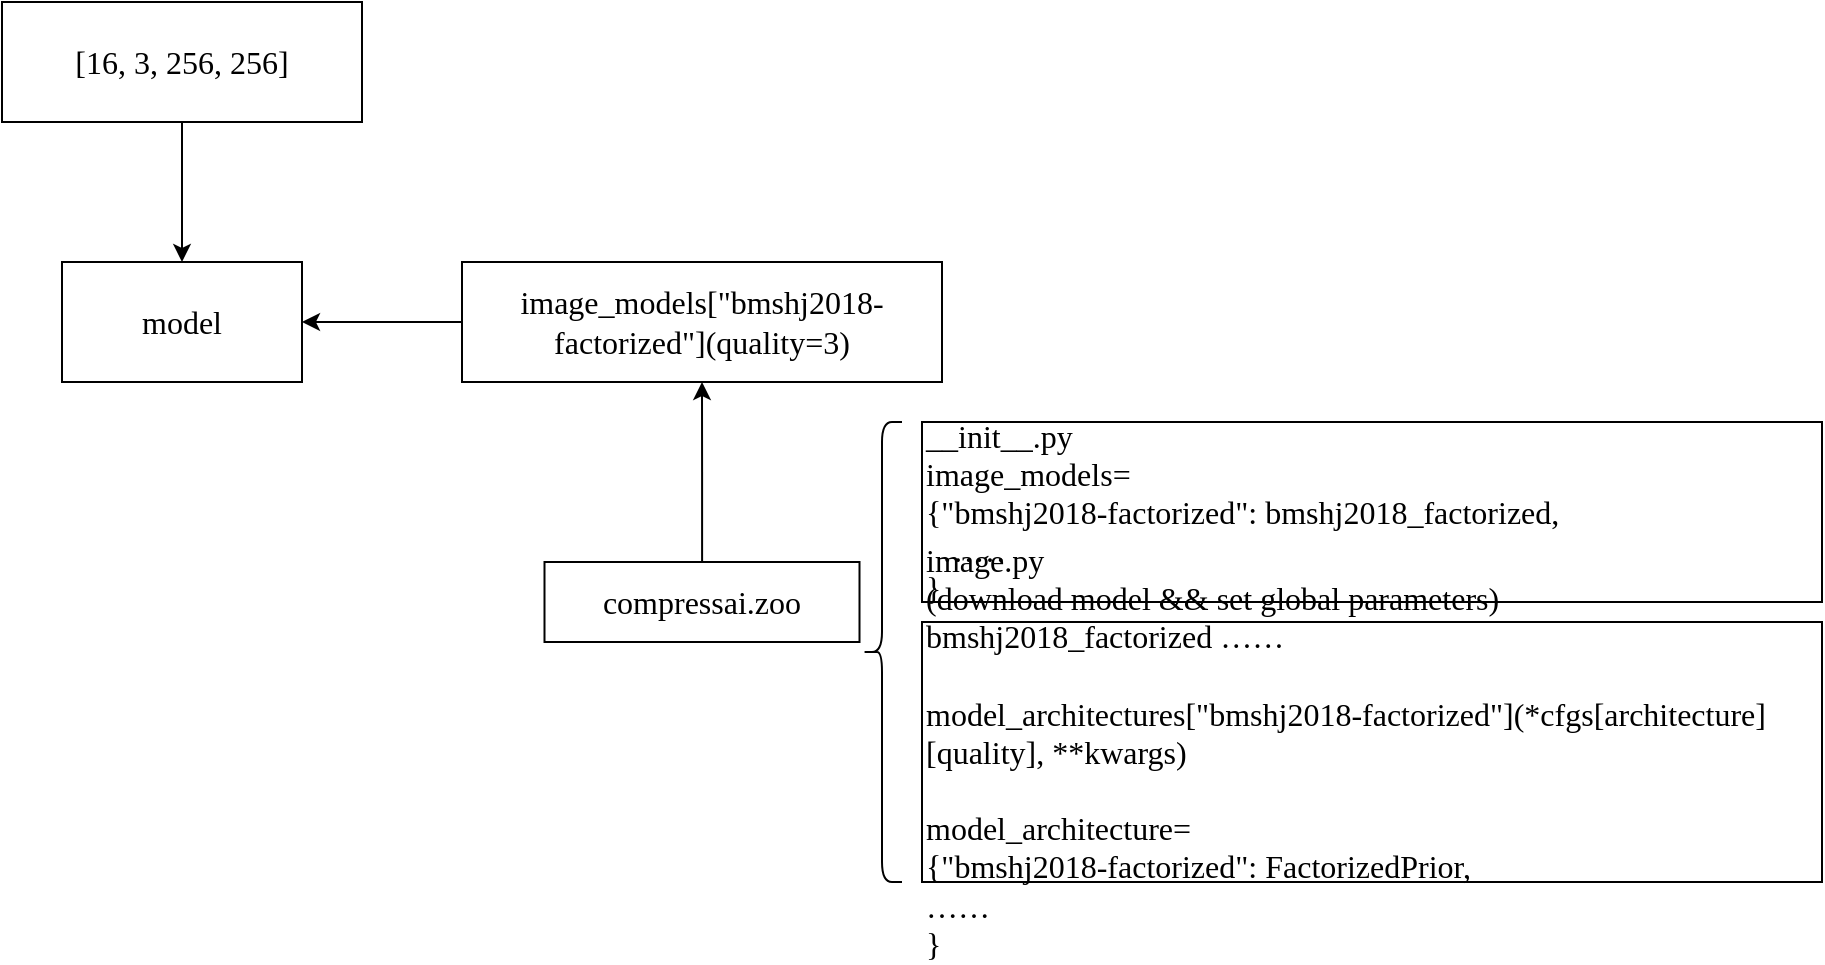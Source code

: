 <mxfile version="20.0.3" type="github">
  <diagram id="2_RPqlqdWzfG0cwzjeVh" name="Page-1">
    <mxGraphModel dx="1349" dy="977" grid="1" gridSize="10" guides="1" tooltips="1" connect="1" arrows="1" fold="1" page="1" pageScale="1" pageWidth="827" pageHeight="1169" math="0" shadow="0">
      <root>
        <mxCell id="0" />
        <mxCell id="1" parent="0" />
        <mxCell id="9_yFKXLl_1HZHt2PYPIF-3" value="" style="edgeStyle=orthogonalEdgeStyle;rounded=0;orthogonalLoop=1;jettySize=auto;html=1;fontFamily=Lucida Console;fontSize=16;" edge="1" parent="1" source="9_yFKXLl_1HZHt2PYPIF-1" target="9_yFKXLl_1HZHt2PYPIF-2">
          <mxGeometry relative="1" as="geometry" />
        </mxCell>
        <mxCell id="9_yFKXLl_1HZHt2PYPIF-1" value="[16, 3, 256, 256]" style="whiteSpace=wrap;html=1;fontFamily=Lucida Console;fontSize=16;" vertex="1" parent="1">
          <mxGeometry x="40" y="210" width="180" height="60" as="geometry" />
        </mxCell>
        <mxCell id="9_yFKXLl_1HZHt2PYPIF-2" value="model" style="whiteSpace=wrap;html=1;fontSize=16;fontFamily=Lucida Console;" vertex="1" parent="1">
          <mxGeometry x="70" y="340" width="120" height="60" as="geometry" />
        </mxCell>
        <mxCell id="9_yFKXLl_1HZHt2PYPIF-6" value="" style="edgeStyle=orthogonalEdgeStyle;rounded=0;orthogonalLoop=1;jettySize=auto;html=1;fontFamily=Lucida Console;fontSize=16;" edge="1" parent="1" source="9_yFKXLl_1HZHt2PYPIF-4" target="9_yFKXLl_1HZHt2PYPIF-2">
          <mxGeometry relative="1" as="geometry" />
        </mxCell>
        <mxCell id="9_yFKXLl_1HZHt2PYPIF-4" value="image_models[&quot;bmshj2018-factorized&lt;span style=&quot;background-color: initial;&quot;&gt;&quot;](quality=3)&lt;/span&gt;" style="whiteSpace=wrap;html=1;fontSize=16;fontFamily=Lucida Console;" vertex="1" parent="1">
          <mxGeometry x="270" y="340" width="240" height="60" as="geometry" />
        </mxCell>
        <mxCell id="9_yFKXLl_1HZHt2PYPIF-9" value="" style="edgeStyle=orthogonalEdgeStyle;rounded=0;orthogonalLoop=1;jettySize=auto;html=1;fontFamily=Lucida Console;fontSize=16;" edge="1" parent="1" source="9_yFKXLl_1HZHt2PYPIF-7" target="9_yFKXLl_1HZHt2PYPIF-4">
          <mxGeometry relative="1" as="geometry" />
        </mxCell>
        <mxCell id="9_yFKXLl_1HZHt2PYPIF-7" value="compressai.zoo&lt;br&gt;" style="whiteSpace=wrap;html=1;fontSize=16;fontFamily=Lucida Console;" vertex="1" parent="1">
          <mxGeometry x="311.25" y="490" width="157.5" height="40" as="geometry" />
        </mxCell>
        <mxCell id="9_yFKXLl_1HZHt2PYPIF-10" value="" style="shape=curlyBracket;whiteSpace=wrap;html=1;rounded=1;fontFamily=Lucida Console;fontSize=16;size=0.5;" vertex="1" parent="1">
          <mxGeometry x="470" y="420" width="20" height="230" as="geometry" />
        </mxCell>
        <mxCell id="9_yFKXLl_1HZHt2PYPIF-11" value="__init__.py&lt;br&gt;image_models=&lt;br&gt;{&quot;bmshj2018-factorized&quot;: bmshj2018_factorized, &lt;br&gt;&amp;nbsp; ……&lt;br&gt;}" style="whiteSpace=wrap;html=1;fontFamily=Lucida Console;fontSize=16;align=left;" vertex="1" parent="1">
          <mxGeometry x="500" y="420" width="450" height="90" as="geometry" />
        </mxCell>
        <mxCell id="9_yFKXLl_1HZHt2PYPIF-12" value="image.py &lt;br&gt;(download model &amp;amp;&amp;amp; set global parameters)&lt;br&gt;bmshj2018_factorized ……&lt;br&gt;&lt;br&gt;model_architectures[&quot;bmshj2018-factorized&quot;](*cfgs[architecture][quality], **kwargs)&lt;br&gt;&lt;br&gt;model_architecture=&lt;br&gt;{&quot;bmshj2018-factorized&quot;: FactorizedPrior,&lt;br&gt;……&lt;br&gt;}" style="whiteSpace=wrap;html=1;fontFamily=Lucida Console;fontSize=16;align=left;" vertex="1" parent="1">
          <mxGeometry x="500" y="520" width="450" height="130" as="geometry" />
        </mxCell>
      </root>
    </mxGraphModel>
  </diagram>
</mxfile>

